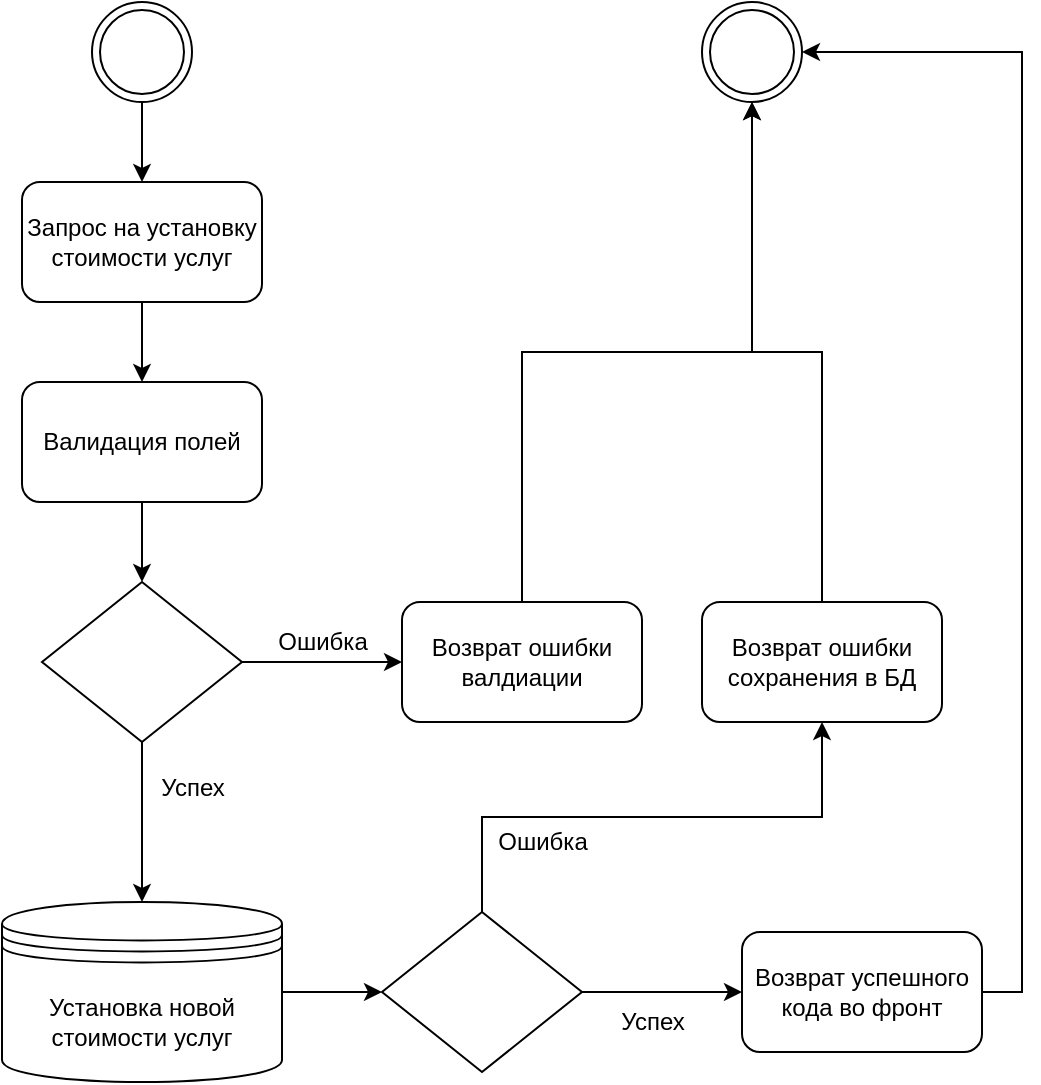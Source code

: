 <mxfile version="12.9.14" type="device"><diagram id="C5RBs43oDa-KdzZeNtuy" name="Page-1"><mxGraphModel dx="1189" dy="1135" grid="1" gridSize="10" guides="1" tooltips="1" connect="1" arrows="1" fold="1" page="1" pageScale="1" pageWidth="827" pageHeight="1169" math="0" shadow="0"><root><mxCell id="WIyWlLk6GJQsqaUBKTNV-0"/><mxCell id="WIyWlLk6GJQsqaUBKTNV-1" parent="WIyWlLk6GJQsqaUBKTNV-0"/><mxCell id="WiwjvDmfrIWMZv67nSTM-3" value="" style="edgeStyle=orthogonalEdgeStyle;rounded=0;orthogonalLoop=1;jettySize=auto;html=1;" edge="1" parent="WIyWlLk6GJQsqaUBKTNV-1" source="WIyWlLk6GJQsqaUBKTNV-3" target="WiwjvDmfrIWMZv67nSTM-2"><mxGeometry relative="1" as="geometry"/></mxCell><mxCell id="WIyWlLk6GJQsqaUBKTNV-3" value="Запрос на установку стоимости услуг" style="rounded=1;whiteSpace=wrap;html=1;fontSize=12;glass=0;strokeWidth=1;shadow=0;" parent="WIyWlLk6GJQsqaUBKTNV-1" vertex="1"><mxGeometry x="160" y="160" width="120" height="60" as="geometry"/></mxCell><mxCell id="WiwjvDmfrIWMZv67nSTM-4" value="" style="edgeStyle=orthogonalEdgeStyle;rounded=0;orthogonalLoop=1;jettySize=auto;html=1;" edge="1" parent="WIyWlLk6GJQsqaUBKTNV-1" source="WiwjvDmfrIWMZv67nSTM-2" target="WIyWlLk6GJQsqaUBKTNV-10"><mxGeometry relative="1" as="geometry"/></mxCell><mxCell id="WiwjvDmfrIWMZv67nSTM-2" value="Валидация полей" style="rounded=1;whiteSpace=wrap;html=1;fontSize=12;glass=0;strokeWidth=1;shadow=0;" vertex="1" parent="WIyWlLk6GJQsqaUBKTNV-1"><mxGeometry x="160" y="260" width="120" height="60" as="geometry"/></mxCell><mxCell id="WiwjvDmfrIWMZv67nSTM-6" value="" style="edgeStyle=orthogonalEdgeStyle;rounded=0;orthogonalLoop=1;jettySize=auto;html=1;" edge="1" parent="WIyWlLk6GJQsqaUBKTNV-1" source="WIyWlLk6GJQsqaUBKTNV-10"><mxGeometry relative="1" as="geometry"><mxPoint x="350" y="400" as="targetPoint"/></mxGeometry></mxCell><mxCell id="WiwjvDmfrIWMZv67nSTM-16" style="edgeStyle=orthogonalEdgeStyle;rounded=0;orthogonalLoop=1;jettySize=auto;html=1;exitX=0.5;exitY=1;exitDx=0;exitDy=0;" edge="1" parent="WIyWlLk6GJQsqaUBKTNV-1" source="WIyWlLk6GJQsqaUBKTNV-10" target="WiwjvDmfrIWMZv67nSTM-19"><mxGeometry relative="1" as="geometry"><mxPoint x="220" y="490" as="targetPoint"/></mxGeometry></mxCell><mxCell id="WIyWlLk6GJQsqaUBKTNV-10" value="" style="rhombus;whiteSpace=wrap;html=1;shadow=0;fontFamily=Helvetica;fontSize=12;align=center;strokeWidth=1;spacing=6;spacingTop=-4;" parent="WIyWlLk6GJQsqaUBKTNV-1" vertex="1"><mxGeometry x="170" y="360" width="100" height="80" as="geometry"/></mxCell><mxCell id="WiwjvDmfrIWMZv67nSTM-1" value="" style="edgeStyle=orthogonalEdgeStyle;rounded=0;orthogonalLoop=1;jettySize=auto;html=1;" edge="1" parent="WIyWlLk6GJQsqaUBKTNV-1" source="WiwjvDmfrIWMZv67nSTM-0" target="WIyWlLk6GJQsqaUBKTNV-3"><mxGeometry relative="1" as="geometry"/></mxCell><mxCell id="WiwjvDmfrIWMZv67nSTM-0" value="" style="ellipse;shape=doubleEllipse;whiteSpace=wrap;html=1;aspect=fixed;" vertex="1" parent="WIyWlLk6GJQsqaUBKTNV-1"><mxGeometry x="195" y="70" width="50" height="50" as="geometry"/></mxCell><mxCell id="WiwjvDmfrIWMZv67nSTM-7" value="Ошибка" style="text;html=1;align=center;verticalAlign=middle;resizable=0;points=[];autosize=1;" vertex="1" parent="WIyWlLk6GJQsqaUBKTNV-1"><mxGeometry x="280" y="380" width="60" height="20" as="geometry"/></mxCell><mxCell id="WiwjvDmfrIWMZv67nSTM-8" value="Успех" style="text;html=1;align=center;verticalAlign=middle;resizable=0;points=[];autosize=1;" vertex="1" parent="WIyWlLk6GJQsqaUBKTNV-1"><mxGeometry x="220" y="453" width="50" height="20" as="geometry"/></mxCell><mxCell id="WiwjvDmfrIWMZv67nSTM-17" style="edgeStyle=orthogonalEdgeStyle;rounded=0;orthogonalLoop=1;jettySize=auto;html=1;exitX=0.5;exitY=0;exitDx=0;exitDy=0;entryX=0.5;entryY=1;entryDx=0;entryDy=0;" edge="1" parent="WIyWlLk6GJQsqaUBKTNV-1" source="WiwjvDmfrIWMZv67nSTM-11" target="WiwjvDmfrIWMZv67nSTM-13"><mxGeometry relative="1" as="geometry"/></mxCell><mxCell id="WiwjvDmfrIWMZv67nSTM-11" value="Возврат ошибки валдиации" style="rounded=1;whiteSpace=wrap;html=1;" vertex="1" parent="WIyWlLk6GJQsqaUBKTNV-1"><mxGeometry x="350" y="370" width="120" height="60" as="geometry"/></mxCell><mxCell id="WiwjvDmfrIWMZv67nSTM-18" style="edgeStyle=orthogonalEdgeStyle;rounded=0;orthogonalLoop=1;jettySize=auto;html=1;exitX=1;exitY=0.5;exitDx=0;exitDy=0;entryX=1;entryY=0.5;entryDx=0;entryDy=0;" edge="1" parent="WIyWlLk6GJQsqaUBKTNV-1" source="WiwjvDmfrIWMZv67nSTM-12" target="WiwjvDmfrIWMZv67nSTM-13"><mxGeometry relative="1" as="geometry"><mxPoint x="630" y="100" as="targetPoint"/></mxGeometry></mxCell><mxCell id="WiwjvDmfrIWMZv67nSTM-12" value="Возврат успешного кода во фронт" style="rounded=1;whiteSpace=wrap;html=1;" vertex="1" parent="WIyWlLk6GJQsqaUBKTNV-1"><mxGeometry x="520" y="535" width="120" height="60" as="geometry"/></mxCell><mxCell id="WiwjvDmfrIWMZv67nSTM-13" value="" style="ellipse;shape=doubleEllipse;whiteSpace=wrap;html=1;aspect=fixed;" vertex="1" parent="WIyWlLk6GJQsqaUBKTNV-1"><mxGeometry x="500" y="70" width="50" height="50" as="geometry"/></mxCell><mxCell id="WiwjvDmfrIWMZv67nSTM-21" value="" style="edgeStyle=orthogonalEdgeStyle;rounded=0;orthogonalLoop=1;jettySize=auto;html=1;" edge="1" parent="WIyWlLk6GJQsqaUBKTNV-1" source="WiwjvDmfrIWMZv67nSTM-19" target="WiwjvDmfrIWMZv67nSTM-20"><mxGeometry relative="1" as="geometry"/></mxCell><mxCell id="WiwjvDmfrIWMZv67nSTM-19" value="Установка новой стоимости услуг" style="shape=datastore;whiteSpace=wrap;html=1;" vertex="1" parent="WIyWlLk6GJQsqaUBKTNV-1"><mxGeometry x="150" y="520" width="140" height="90" as="geometry"/></mxCell><mxCell id="WiwjvDmfrIWMZv67nSTM-23" value="" style="edgeStyle=orthogonalEdgeStyle;rounded=0;orthogonalLoop=1;jettySize=auto;html=1;" edge="1" parent="WIyWlLk6GJQsqaUBKTNV-1" source="WiwjvDmfrIWMZv67nSTM-20"><mxGeometry relative="1" as="geometry"><mxPoint x="520" y="565" as="targetPoint"/></mxGeometry></mxCell><mxCell id="WiwjvDmfrIWMZv67nSTM-27" style="edgeStyle=orthogonalEdgeStyle;rounded=0;orthogonalLoop=1;jettySize=auto;html=1;exitX=0.5;exitY=0;exitDx=0;exitDy=0;entryX=0.5;entryY=1;entryDx=0;entryDy=0;" edge="1" parent="WIyWlLk6GJQsqaUBKTNV-1" source="WiwjvDmfrIWMZv67nSTM-20" target="WiwjvDmfrIWMZv67nSTM-26"><mxGeometry relative="1" as="geometry"/></mxCell><mxCell id="WiwjvDmfrIWMZv67nSTM-20" value="" style="rhombus;whiteSpace=wrap;html=1;shadow=0;fontFamily=Helvetica;fontSize=12;align=center;strokeWidth=1;spacing=6;spacingTop=-4;" vertex="1" parent="WIyWlLk6GJQsqaUBKTNV-1"><mxGeometry x="340" y="525" width="100" height="80" as="geometry"/></mxCell><mxCell id="WiwjvDmfrIWMZv67nSTM-24" value="Успех" style="text;html=1;align=center;verticalAlign=middle;resizable=0;points=[];autosize=1;" vertex="1" parent="WIyWlLk6GJQsqaUBKTNV-1"><mxGeometry x="450" y="570" width="50" height="20" as="geometry"/></mxCell><mxCell id="WiwjvDmfrIWMZv67nSTM-25" value="Ошибка" style="text;html=1;align=center;verticalAlign=middle;resizable=0;points=[];autosize=1;" vertex="1" parent="WIyWlLk6GJQsqaUBKTNV-1"><mxGeometry x="390" y="480" width="60" height="20" as="geometry"/></mxCell><mxCell id="WiwjvDmfrIWMZv67nSTM-28" style="edgeStyle=orthogonalEdgeStyle;rounded=0;orthogonalLoop=1;jettySize=auto;html=1;exitX=0.5;exitY=0;exitDx=0;exitDy=0;" edge="1" parent="WIyWlLk6GJQsqaUBKTNV-1" source="WiwjvDmfrIWMZv67nSTM-26" target="WiwjvDmfrIWMZv67nSTM-13"><mxGeometry relative="1" as="geometry"/></mxCell><mxCell id="WiwjvDmfrIWMZv67nSTM-26" value="Возврат ошибки сохранения в БД" style="rounded=1;whiteSpace=wrap;html=1;" vertex="1" parent="WIyWlLk6GJQsqaUBKTNV-1"><mxGeometry x="500" y="370" width="120" height="60" as="geometry"/></mxCell></root></mxGraphModel></diagram></mxfile>